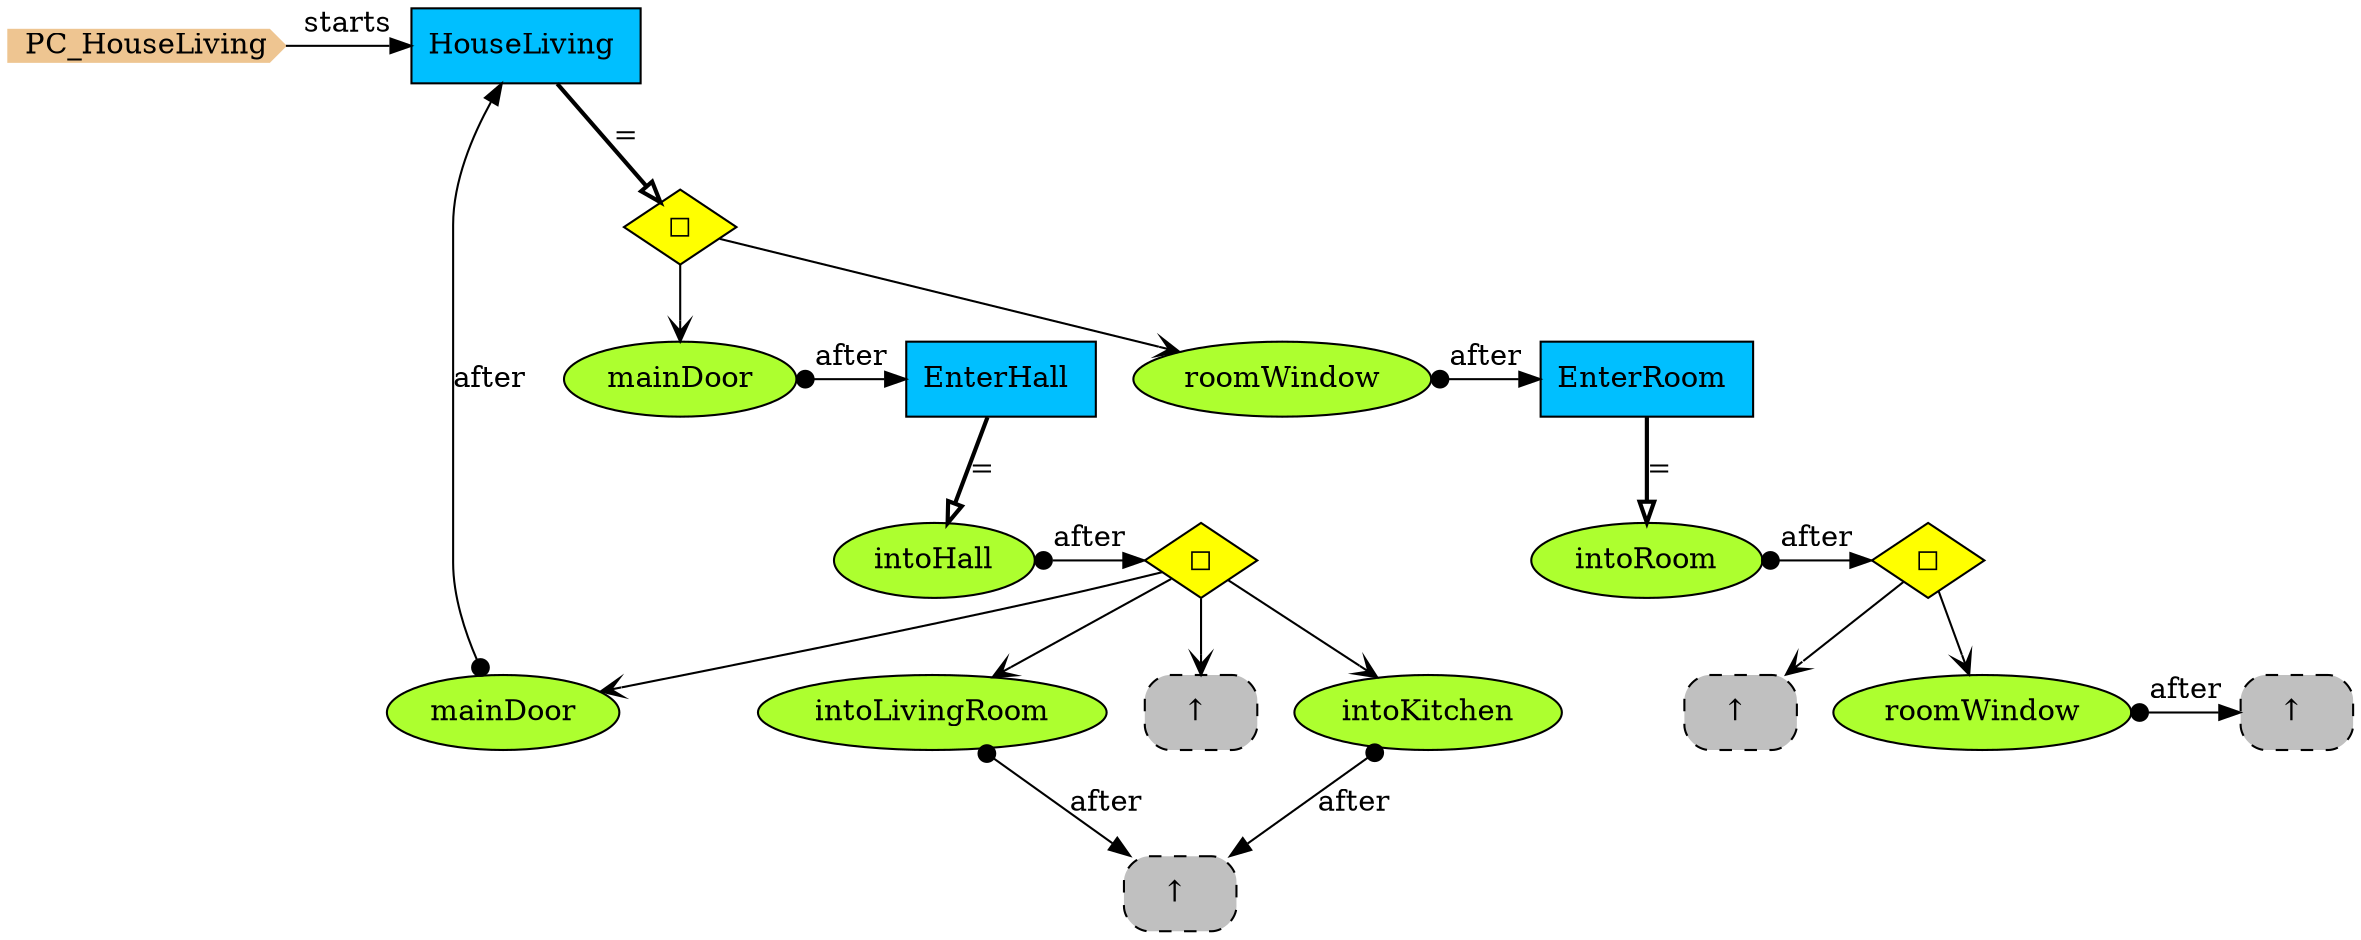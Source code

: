 digraph {

StartN_ [shape = cds,color=burlywood2,style=filled,height=.2,width=.2, label =PC_HouseLiving];
OpHouseLiving [shape=diamond,fillcolor=yellow,style=filled,label="◻︎"];
mainDoor [shape=ellipse,fillcolor=greenyellow,style=filled,label="mainDoor"];
intoHall [shape=ellipse,fillcolor=greenyellow,style=filled,label="intoHall"];
EnterRoom [shape=box,fillcolor=deepskyblue,style = filled,label="EnterRoom "];
OpInsideRoom [shape=diamond,fillcolor=yellow,style=filled,label="◻︎"];
intoLivingRoom [shape=ellipse,fillcolor=greenyellow,style=filled,label="intoLivingRoom"];
mainDoor2 [shape=ellipse,fillcolor=greenyellow,style=filled,label="mainDoor"];
RefEnterHall2 [shape=rectangle,fillcolor=gray,style="rounded,filled,dashed",label="↑ "];
roomWindow2 [shape=ellipse,fillcolor=greenyellow,style=filled,label="roomWindow"];
RefHouseLiving [shape=rectangle,fillcolor=gray,style="rounded,filled,dashed",label="↑ "];
RefEnterRoom [shape=rectangle,fillcolor=gray,style="rounded,filled,dashed",label="↑ "];
RefEnterHall [shape=rectangle,fillcolor=gray,style="rounded,filled,dashed",label="↑ "];
intoKitchen [shape=ellipse,fillcolor=greenyellow,style=filled,label="intoKitchen"];
intoRoom [shape=ellipse,fillcolor=greenyellow,style=filled,label="intoRoom"];
OpEnterHall [shape=diamond,fillcolor=yellow,style=filled,label="◻︎"];
EnterHall [shape=box,fillcolor=deepskyblue,style = filled,label="EnterHall "];
roomWindow [shape=ellipse,fillcolor=greenyellow,style=filled,label="roomWindow"];
HouseLiving [shape=box,fillcolor=deepskyblue,style = filled,label="HouseLiving "];

{rank=same;RefHouseLiving,roomWindow2}
{rank=same;OpInsideRoom,intoRoom}
{rank=same;EnterRoom,roomWindow}
{rank=same;EnterHall,mainDoor}
{rank=same;OpEnterHall,intoHall}
{rank=same;HouseLiving,StartN_}

roomWindow2->RefHouseLiving[arrowtail=dot,dir=both,label="after"];
OpInsideRoom->roomWindow2[arrowhead="open"];
intoRoom->OpInsideRoom[arrowtail=dot,dir=both,label="after"];
mainDoor2->HouseLiving[arrowtail=dot,dir=both,label="after"];
intoLivingRoom->RefEnterHall[arrowtail=dot,dir=both,label="after"];

OpEnterHall->mainDoor2[arrowhead="open"];
OpEnterHall->intoLivingRoom[arrowhead="open"];
roomWindow->EnterRoom[arrowtail=dot,dir=both,label="after"];
OpHouseLiving->roomWindow[arrowhead="open"];
OpHouseLiving->mainDoor[arrowhead="open"];
mainDoor->EnterHall[arrowtail=dot,dir=both,label="after"];
intoHall->OpEnterHall[arrowtail=dot,dir=both,label="after"];
OpEnterHall->intoKitchen[arrowhead="open"];


intoKitchen->RefEnterHall[arrowtail=dot,dir=both,label="after"];
OpEnterHall->RefEnterRoom[arrowhead="open"];
OpInsideRoom->RefEnterHall2[arrowhead="open"];

EnterRoom->intoRoom[arrowhead="onormal",penwidth=2,label="="];
EnterHall->intoHall[arrowhead="onormal",penwidth=2,label="="];
HouseLiving->OpHouseLiving[arrowhead="onormal",penwidth=2,label="="];
StartN_->HouseLiving[label="starts"];
}